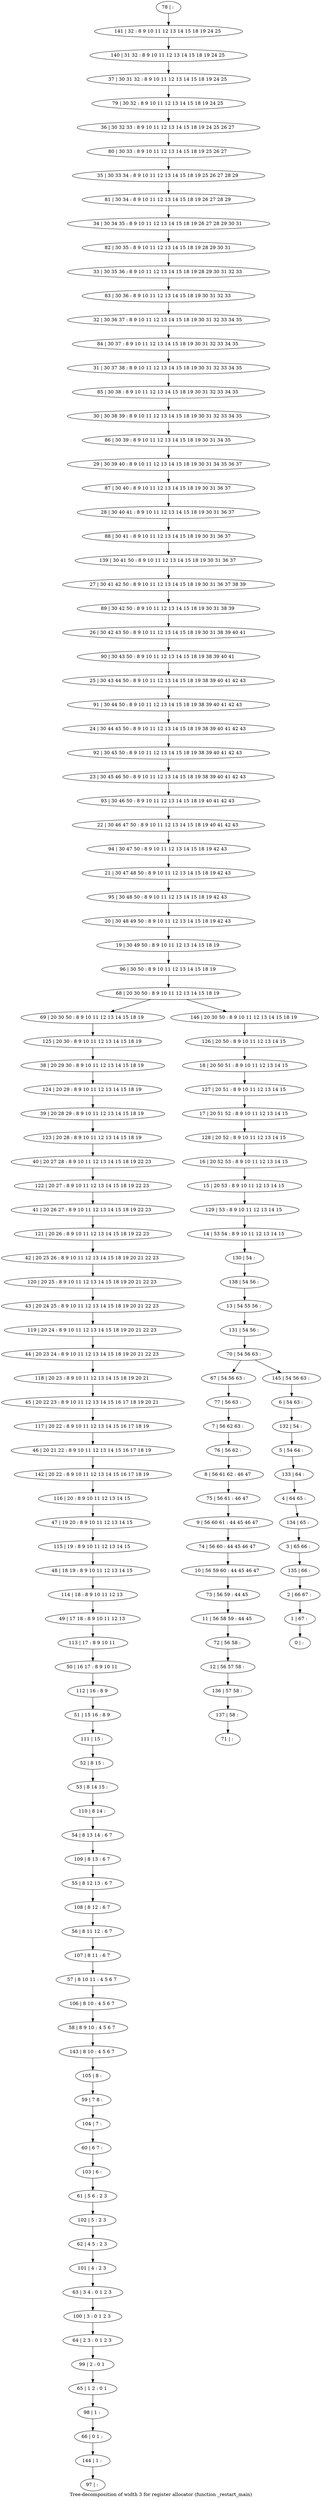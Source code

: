 digraph G {
graph [label="Tree-decomposition of width 3 for register allocator (function _restart_main)"]
0[label="0 | : "];
1[label="1 | 67 : "];
2[label="2 | 66 67 : "];
3[label="3 | 65 66 : "];
4[label="4 | 64 65 : "];
5[label="5 | 54 64 : "];
6[label="6 | 54 63 : "];
7[label="7 | 56 62 63 : "];
8[label="8 | 56 61 62 : 46 47 "];
9[label="9 | 56 60 61 : 44 45 46 47 "];
10[label="10 | 56 59 60 : 44 45 46 47 "];
11[label="11 | 56 58 59 : 44 45 "];
12[label="12 | 56 57 58 : "];
13[label="13 | 54 55 56 : "];
14[label="14 | 53 54 : 8 9 10 11 12 13 14 15 "];
15[label="15 | 20 53 : 8 9 10 11 12 13 14 15 "];
16[label="16 | 20 52 53 : 8 9 10 11 12 13 14 15 "];
17[label="17 | 20 51 52 : 8 9 10 11 12 13 14 15 "];
18[label="18 | 20 50 51 : 8 9 10 11 12 13 14 15 "];
19[label="19 | 30 49 50 : 8 9 10 11 12 13 14 15 18 19 "];
20[label="20 | 30 48 49 50 : 8 9 10 11 12 13 14 15 18 19 42 43 "];
21[label="21 | 30 47 48 50 : 8 9 10 11 12 13 14 15 18 19 42 43 "];
22[label="22 | 30 46 47 50 : 8 9 10 11 12 13 14 15 18 19 40 41 42 43 "];
23[label="23 | 30 45 46 50 : 8 9 10 11 12 13 14 15 18 19 38 39 40 41 42 43 "];
24[label="24 | 30 44 45 50 : 8 9 10 11 12 13 14 15 18 19 38 39 40 41 42 43 "];
25[label="25 | 30 43 44 50 : 8 9 10 11 12 13 14 15 18 19 38 39 40 41 42 43 "];
26[label="26 | 30 42 43 50 : 8 9 10 11 12 13 14 15 18 19 30 31 38 39 40 41 "];
27[label="27 | 30 41 42 50 : 8 9 10 11 12 13 14 15 18 19 30 31 36 37 38 39 "];
28[label="28 | 30 40 41 : 8 9 10 11 12 13 14 15 18 19 30 31 36 37 "];
29[label="29 | 30 39 40 : 8 9 10 11 12 13 14 15 18 19 30 31 34 35 36 37 "];
30[label="30 | 30 38 39 : 8 9 10 11 12 13 14 15 18 19 30 31 32 33 34 35 "];
31[label="31 | 30 37 38 : 8 9 10 11 12 13 14 15 18 19 30 31 32 33 34 35 "];
32[label="32 | 30 36 37 : 8 9 10 11 12 13 14 15 18 19 30 31 32 33 34 35 "];
33[label="33 | 30 35 36 : 8 9 10 11 12 13 14 15 18 19 28 29 30 31 32 33 "];
34[label="34 | 30 34 35 : 8 9 10 11 12 13 14 15 18 19 26 27 28 29 30 31 "];
35[label="35 | 30 33 34 : 8 9 10 11 12 13 14 15 18 19 25 26 27 28 29 "];
36[label="36 | 30 32 33 : 8 9 10 11 12 13 14 15 18 19 24 25 26 27 "];
37[label="37 | 30 31 32 : 8 9 10 11 12 13 14 15 18 19 24 25 "];
38[label="38 | 20 29 30 : 8 9 10 11 12 13 14 15 18 19 "];
39[label="39 | 20 28 29 : 8 9 10 11 12 13 14 15 18 19 "];
40[label="40 | 20 27 28 : 8 9 10 11 12 13 14 15 18 19 22 23 "];
41[label="41 | 20 26 27 : 8 9 10 11 12 13 14 15 18 19 22 23 "];
42[label="42 | 20 25 26 : 8 9 10 11 12 13 14 15 18 19 20 21 22 23 "];
43[label="43 | 20 24 25 : 8 9 10 11 12 13 14 15 18 19 20 21 22 23 "];
44[label="44 | 20 23 24 : 8 9 10 11 12 13 14 15 18 19 20 21 22 23 "];
45[label="45 | 20 22 23 : 8 9 10 11 12 13 14 15 16 17 18 19 20 21 "];
46[label="46 | 20 21 22 : 8 9 10 11 12 13 14 15 16 17 18 19 "];
47[label="47 | 19 20 : 8 9 10 11 12 13 14 15 "];
48[label="48 | 18 19 : 8 9 10 11 12 13 14 15 "];
49[label="49 | 17 18 : 8 9 10 11 12 13 "];
50[label="50 | 16 17 : 8 9 10 11 "];
51[label="51 | 15 16 : 8 9 "];
52[label="52 | 8 15 : "];
53[label="53 | 8 14 15 : "];
54[label="54 | 8 13 14 : 6 7 "];
55[label="55 | 8 12 13 : 6 7 "];
56[label="56 | 8 11 12 : 6 7 "];
57[label="57 | 8 10 11 : 4 5 6 7 "];
58[label="58 | 8 9 10 : 4 5 6 7 "];
59[label="59 | 7 8 : "];
60[label="60 | 6 7 : "];
61[label="61 | 5 6 : 2 3 "];
62[label="62 | 4 5 : 2 3 "];
63[label="63 | 3 4 : 0 1 2 3 "];
64[label="64 | 2 3 : 0 1 2 3 "];
65[label="65 | 1 2 : 0 1 "];
66[label="66 | 0 1 : "];
67[label="67 | 54 56 63 : "];
68[label="68 | 20 30 50 : 8 9 10 11 12 13 14 15 18 19 "];
69[label="69 | 20 30 50 : 8 9 10 11 12 13 14 15 18 19 "];
70[label="70 | 54 56 63 : "];
71[label="71 | : "];
72[label="72 | 56 58 : "];
73[label="73 | 56 59 : 44 45 "];
74[label="74 | 56 60 : 44 45 46 47 "];
75[label="75 | 56 61 : 46 47 "];
76[label="76 | 56 62 : "];
77[label="77 | 56 63 : "];
78[label="78 | : "];
79[label="79 | 30 32 : 8 9 10 11 12 13 14 15 18 19 24 25 "];
80[label="80 | 30 33 : 8 9 10 11 12 13 14 15 18 19 25 26 27 "];
81[label="81 | 30 34 : 8 9 10 11 12 13 14 15 18 19 26 27 28 29 "];
82[label="82 | 30 35 : 8 9 10 11 12 13 14 15 18 19 28 29 30 31 "];
83[label="83 | 30 36 : 8 9 10 11 12 13 14 15 18 19 30 31 32 33 "];
84[label="84 | 30 37 : 8 9 10 11 12 13 14 15 18 19 30 31 32 33 34 35 "];
85[label="85 | 30 38 : 8 9 10 11 12 13 14 15 18 19 30 31 32 33 34 35 "];
86[label="86 | 30 39 : 8 9 10 11 12 13 14 15 18 19 30 31 34 35 "];
87[label="87 | 30 40 : 8 9 10 11 12 13 14 15 18 19 30 31 36 37 "];
88[label="88 | 30 41 : 8 9 10 11 12 13 14 15 18 19 30 31 36 37 "];
89[label="89 | 30 42 50 : 8 9 10 11 12 13 14 15 18 19 30 31 38 39 "];
90[label="90 | 30 43 50 : 8 9 10 11 12 13 14 15 18 19 38 39 40 41 "];
91[label="91 | 30 44 50 : 8 9 10 11 12 13 14 15 18 19 38 39 40 41 42 43 "];
92[label="92 | 30 45 50 : 8 9 10 11 12 13 14 15 18 19 38 39 40 41 42 43 "];
93[label="93 | 30 46 50 : 8 9 10 11 12 13 14 15 18 19 40 41 42 43 "];
94[label="94 | 30 47 50 : 8 9 10 11 12 13 14 15 18 19 42 43 "];
95[label="95 | 30 48 50 : 8 9 10 11 12 13 14 15 18 19 42 43 "];
96[label="96 | 30 50 : 8 9 10 11 12 13 14 15 18 19 "];
97[label="97 | : "];
98[label="98 | 1 : "];
99[label="99 | 2 : 0 1 "];
100[label="100 | 3 : 0 1 2 3 "];
101[label="101 | 4 : 2 3 "];
102[label="102 | 5 : 2 3 "];
103[label="103 | 6 : "];
104[label="104 | 7 : "];
105[label="105 | 8 : "];
106[label="106 | 8 10 : 4 5 6 7 "];
107[label="107 | 8 11 : 6 7 "];
108[label="108 | 8 12 : 6 7 "];
109[label="109 | 8 13 : 6 7 "];
110[label="110 | 8 14 : "];
111[label="111 | 15 : "];
112[label="112 | 16 : 8 9 "];
113[label="113 | 17 : 8 9 10 11 "];
114[label="114 | 18 : 8 9 10 11 12 13 "];
115[label="115 | 19 : 8 9 10 11 12 13 14 15 "];
116[label="116 | 20 : 8 9 10 11 12 13 14 15 "];
117[label="117 | 20 22 : 8 9 10 11 12 13 14 15 16 17 18 19 "];
118[label="118 | 20 23 : 8 9 10 11 12 13 14 15 18 19 20 21 "];
119[label="119 | 20 24 : 8 9 10 11 12 13 14 15 18 19 20 21 22 23 "];
120[label="120 | 20 25 : 8 9 10 11 12 13 14 15 18 19 20 21 22 23 "];
121[label="121 | 20 26 : 8 9 10 11 12 13 14 15 18 19 22 23 "];
122[label="122 | 20 27 : 8 9 10 11 12 13 14 15 18 19 22 23 "];
123[label="123 | 20 28 : 8 9 10 11 12 13 14 15 18 19 "];
124[label="124 | 20 29 : 8 9 10 11 12 13 14 15 18 19 "];
125[label="125 | 20 30 : 8 9 10 11 12 13 14 15 18 19 "];
126[label="126 | 20 50 : 8 9 10 11 12 13 14 15 "];
127[label="127 | 20 51 : 8 9 10 11 12 13 14 15 "];
128[label="128 | 20 52 : 8 9 10 11 12 13 14 15 "];
129[label="129 | 53 : 8 9 10 11 12 13 14 15 "];
130[label="130 | 54 : "];
131[label="131 | 54 56 : "];
132[label="132 | 54 : "];
133[label="133 | 64 : "];
134[label="134 | 65 : "];
135[label="135 | 66 : "];
136[label="136 | 57 58 : "];
137[label="137 | 58 : "];
138[label="138 | 54 56 : "];
139[label="139 | 30 41 50 : 8 9 10 11 12 13 14 15 18 19 30 31 36 37 "];
140[label="140 | 31 32 : 8 9 10 11 12 13 14 15 18 19 24 25 "];
141[label="141 | 32 : 8 9 10 11 12 13 14 15 18 19 24 25 "];
142[label="142 | 20 22 : 8 9 10 11 12 13 14 15 16 17 18 19 "];
143[label="143 | 8 10 : 4 5 6 7 "];
144[label="144 | 1 : "];
145[label="145 | 54 56 63 : "];
146[label="146 | 20 30 50 : 8 9 10 11 12 13 14 15 18 19 "];
52->53 ;
72->12 ;
11->72 ;
73->11 ;
10->73 ;
74->10 ;
9->74 ;
75->9 ;
8->75 ;
76->8 ;
7->76 ;
77->7 ;
67->77 ;
98->66 ;
65->98 ;
99->65 ;
64->99 ;
100->64 ;
63->100 ;
101->63 ;
62->101 ;
102->62 ;
61->102 ;
103->61 ;
60->103 ;
104->60 ;
59->104 ;
105->59 ;
106->58 ;
57->106 ;
107->57 ;
56->107 ;
108->56 ;
55->108 ;
109->55 ;
54->109 ;
110->54 ;
53->110 ;
111->52 ;
51->111 ;
112->51 ;
50->112 ;
113->50 ;
49->113 ;
114->49 ;
48->114 ;
115->48 ;
47->115 ;
116->47 ;
117->46 ;
45->117 ;
118->45 ;
44->118 ;
119->44 ;
43->119 ;
120->43 ;
42->120 ;
121->42 ;
41->121 ;
122->41 ;
40->122 ;
123->40 ;
39->123 ;
124->39 ;
38->124 ;
125->38 ;
69->125 ;
12->136 ;
137->71 ;
136->137 ;
142->116 ;
46->142 ;
143->105 ;
58->143 ;
144->97 ;
66->144 ;
78->141 ;
141->140 ;
140->37 ;
37->79 ;
79->36 ;
36->80 ;
80->35 ;
35->81 ;
81->34 ;
34->82 ;
82->33 ;
33->83 ;
83->32 ;
32->84 ;
84->31 ;
31->85 ;
85->30 ;
30->86 ;
86->29 ;
29->87 ;
87->28 ;
28->88 ;
88->139 ;
139->27 ;
27->89 ;
89->26 ;
26->90 ;
90->25 ;
25->91 ;
91->24 ;
24->92 ;
92->23 ;
23->93 ;
93->22 ;
22->94 ;
94->21 ;
21->95 ;
95->20 ;
20->19 ;
19->96 ;
96->68 ;
126->18 ;
18->127 ;
127->17 ;
17->128 ;
128->16 ;
16->15 ;
15->129 ;
129->14 ;
14->130 ;
130->138 ;
138->13 ;
13->131 ;
131->70 ;
6->132 ;
132->5 ;
5->133 ;
133->4 ;
4->134 ;
134->3 ;
3->135 ;
135->2 ;
2->1 ;
1->0 ;
145->6 ;
146->126 ;
70->67 ;
70->145 ;
68->69 ;
68->146 ;
}
